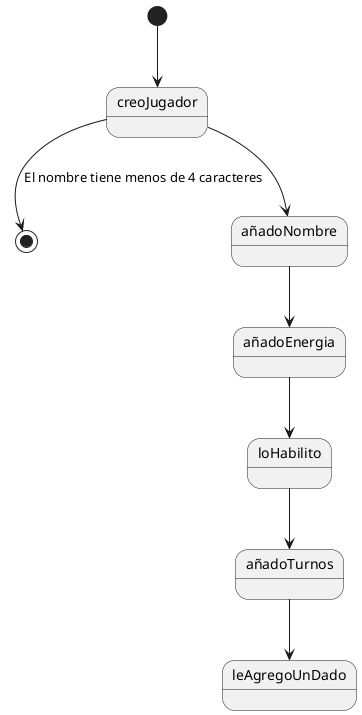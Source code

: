 @startuml crearUnJugador

[*] --> creoJugador
creoJugador --> [*]: El nombre tiene menos de 4 caracteres
creoJugador --> añadoNombre
añadoNombre --> añadoEnergia
añadoEnergia --> loHabilito
loHabilito --> añadoTurnos
añadoTurnos --> leAgregoUnDado

@enduml
